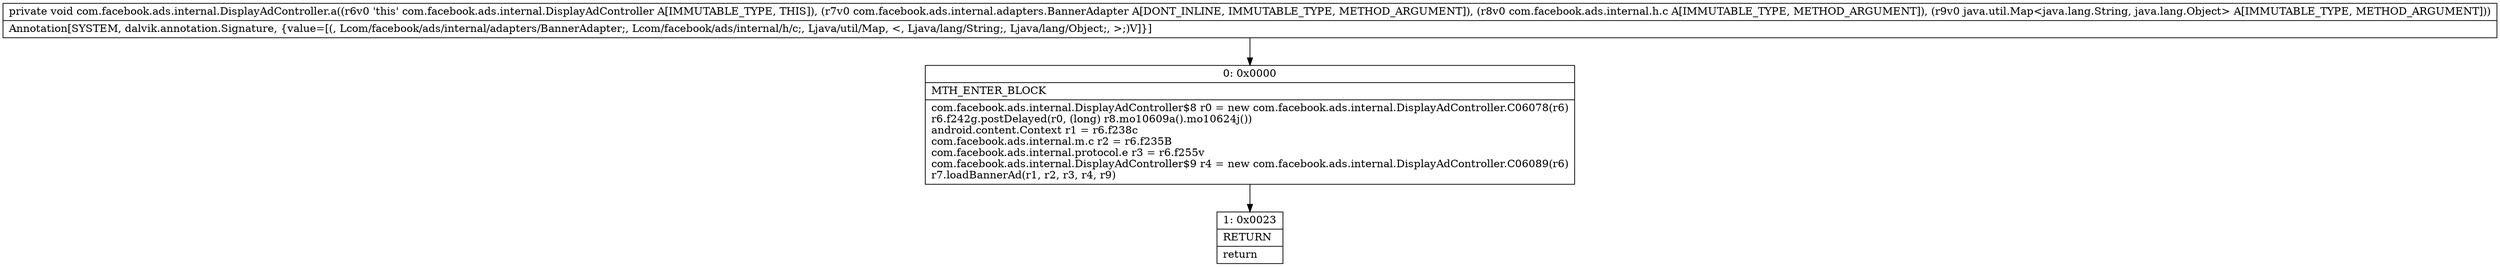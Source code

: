 digraph "CFG forcom.facebook.ads.internal.DisplayAdController.a(Lcom\/facebook\/ads\/internal\/adapters\/BannerAdapter;Lcom\/facebook\/ads\/internal\/h\/c;Ljava\/util\/Map;)V" {
Node_0 [shape=record,label="{0\:\ 0x0000|MTH_ENTER_BLOCK\l|com.facebook.ads.internal.DisplayAdController$8 r0 = new com.facebook.ads.internal.DisplayAdController.C06078(r6)\lr6.f242g.postDelayed(r0, (long) r8.mo10609a().mo10624j())\landroid.content.Context r1 = r6.f238c\lcom.facebook.ads.internal.m.c r2 = r6.f235B\lcom.facebook.ads.internal.protocol.e r3 = r6.f255v\lcom.facebook.ads.internal.DisplayAdController$9 r4 = new com.facebook.ads.internal.DisplayAdController.C06089(r6)\lr7.loadBannerAd(r1, r2, r3, r4, r9)\l}"];
Node_1 [shape=record,label="{1\:\ 0x0023|RETURN\l|return\l}"];
MethodNode[shape=record,label="{private void com.facebook.ads.internal.DisplayAdController.a((r6v0 'this' com.facebook.ads.internal.DisplayAdController A[IMMUTABLE_TYPE, THIS]), (r7v0 com.facebook.ads.internal.adapters.BannerAdapter A[DONT_INLINE, IMMUTABLE_TYPE, METHOD_ARGUMENT]), (r8v0 com.facebook.ads.internal.h.c A[IMMUTABLE_TYPE, METHOD_ARGUMENT]), (r9v0 java.util.Map\<java.lang.String, java.lang.Object\> A[IMMUTABLE_TYPE, METHOD_ARGUMENT]))  | Annotation[SYSTEM, dalvik.annotation.Signature, \{value=[(, Lcom\/facebook\/ads\/internal\/adapters\/BannerAdapter;, Lcom\/facebook\/ads\/internal\/h\/c;, Ljava\/util\/Map, \<, Ljava\/lang\/String;, Ljava\/lang\/Object;, \>;)V]\}]\l}"];
MethodNode -> Node_0;
Node_0 -> Node_1;
}

